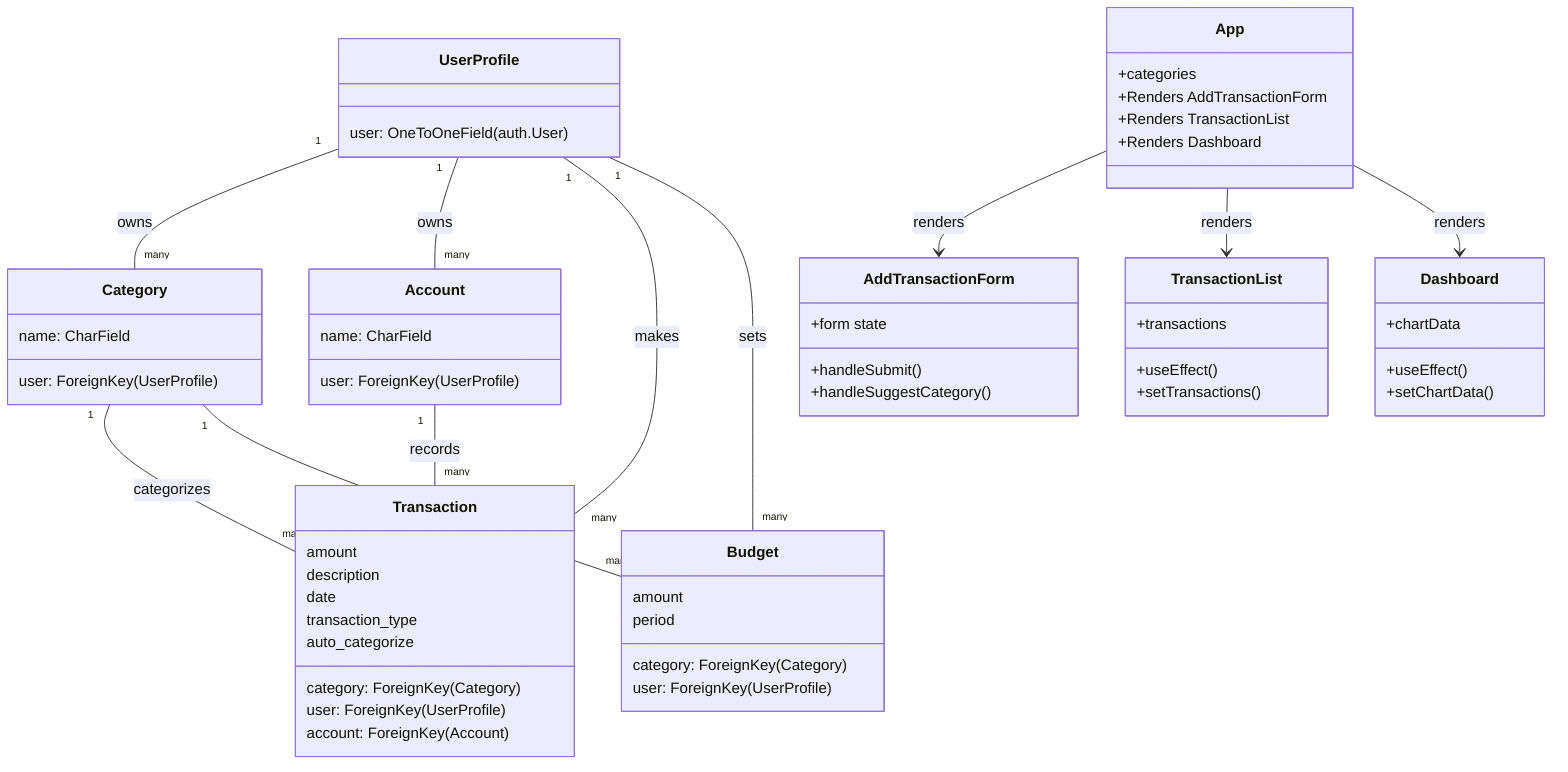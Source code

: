 classDiagram
    %% Django Models
    class UserProfile {
        user: OneToOneField(auth.User)
    }
    class Category {
        name: CharField
        user: ForeignKey(UserProfile)
    }
    class Account {
        name: CharField
        user: ForeignKey(UserProfile)
    }
    class Transaction {
        amount
        description
        date
        transaction_type
        category: ForeignKey(Category)
        user: ForeignKey(UserProfile)
        account: ForeignKey(Account)
        auto_categorize
    }
    class Budget {
        category: ForeignKey(Category)
        user: ForeignKey(UserProfile)
        amount
        period
    }

    UserProfile "1" -- "many" Category : owns
    UserProfile "1" -- "many" Account : owns
    UserProfile "1" -- "many" Transaction : makes
    UserProfile "1" -- "many" Budget : sets
    Category "1" -- "many" Transaction : categorizes
    Category "1" -- "many" Budget : budgets
    Account "1" -- "many" Transaction : records

    %% React Components
    class App {
        +categories
        +Renders AddTransactionForm
        +Renders TransactionList
        +Renders Dashboard
    }
    class AddTransactionForm {
        +form state
        +handleSubmit()
        +handleSuggestCategory()
    }
    class TransactionList {
        +transactions
        +useEffect()
        +setTransactions()
    }
    class Dashboard {
        +chartData
        +useEffect()
        +setChartData()
    }

    App --> AddTransactionForm : renders
    App --> TransactionList : renders
    App --> Dashboard : renders